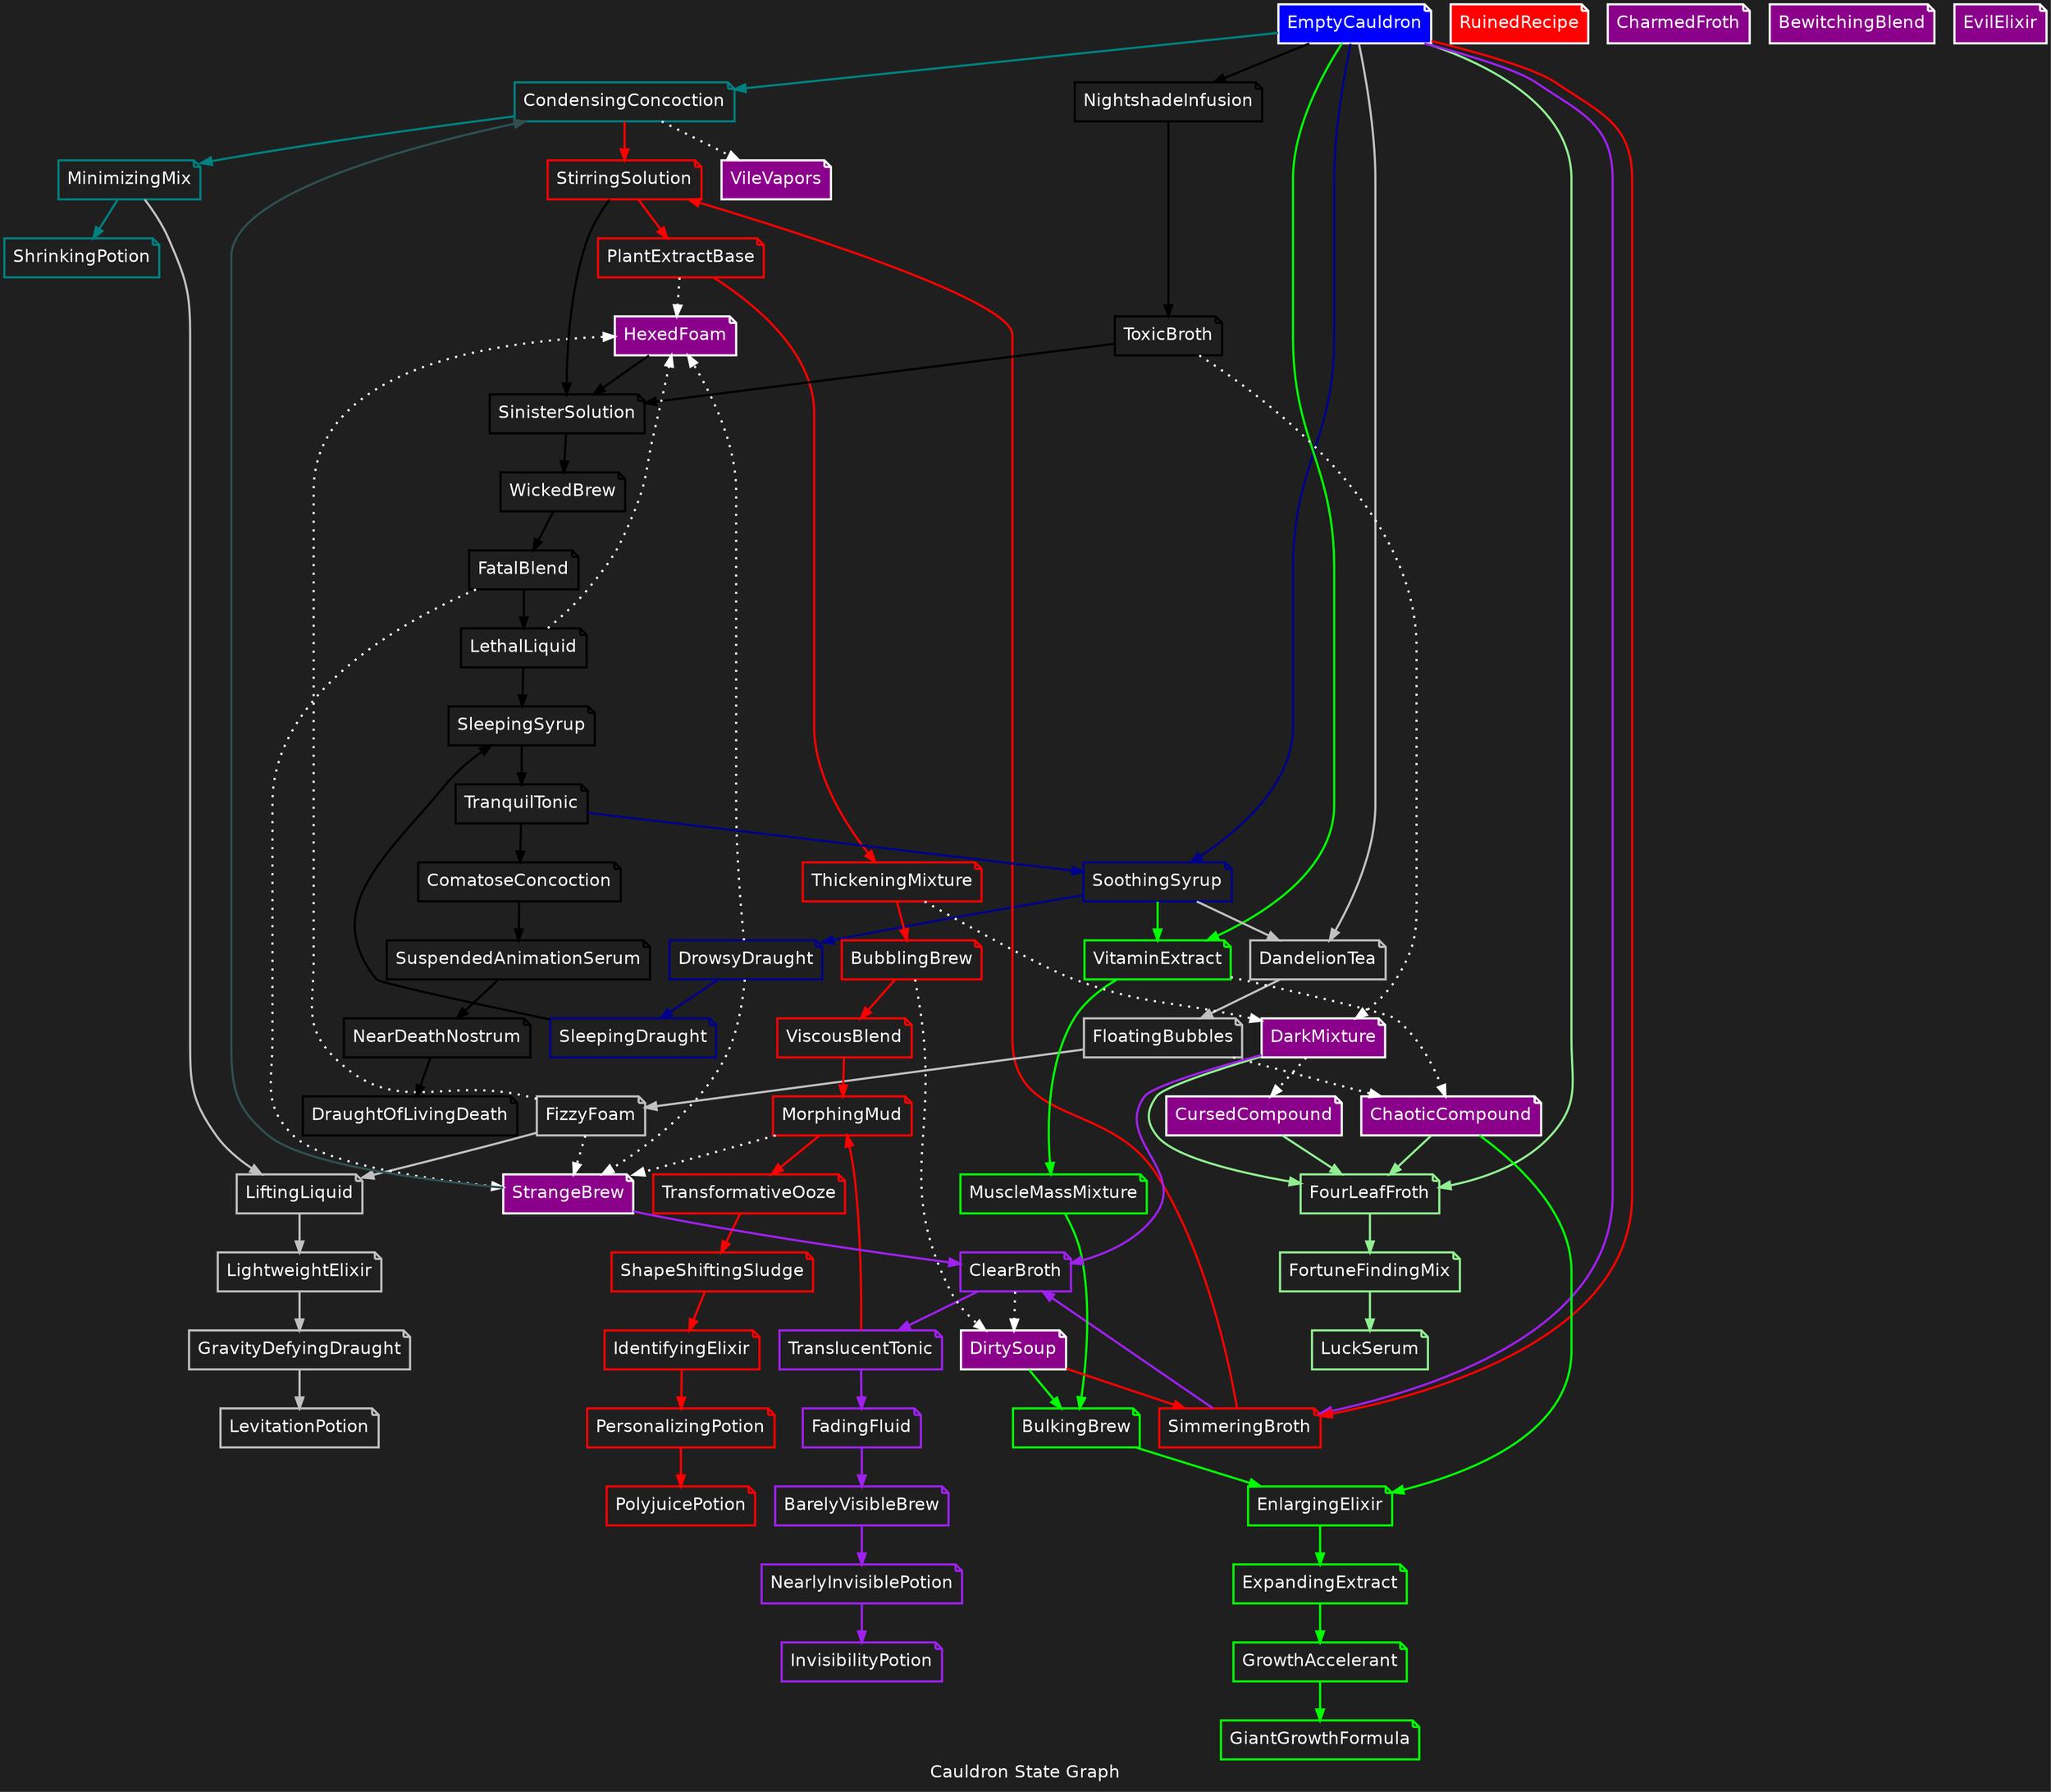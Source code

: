 digraph state_graph {
  // Define the styles
  graph [rankdir = TB; label = "Cauldron State Graph"; fontsize = 16; bgcolor = "#1F1F1F"; fontcolor = "#FFFFFF"; fontname = "Helvetica"; labelfontname = "Helvetica";];
  node [shape = note; fontsize = 16; fontname = "Helvetica"; labelfontname = "Helvetica"; fontcolor = "#FFFFFF"; color = "#FFFFFF"; penwidth = 2.0;];
  edge [fontsize = 16; fontname = "Helvetica"; labelfontname = "Helvetica"; fontcolor = "#FFFFFF"; color = "#FFFFFF"; penwidth = 2.0;];
  
  // -------------------- Materials --------------------
  
  /**
   * Materials
   * - Liquid
   *   - Water
   * - Solid
   *   - Metal
   *     - Iron
   *     - lightgreen
   *     - Silver
   *     - Copper
   *     - Fancy (Base for all other fancy metals if we want to add more)
   *   - Organic
   *     - Wood
   *       - Paper
   *     - Bone
   *     - Flesh
   *     - Leather
   *   - Natural
   *     - Stone
   *     - Dirt
   *     - Sand
   *     - Clay
   *     - Glass
   *     - Gemstones
   *     - Crystal
   *   - Plastic
   * - Gas
   * - Magic Power
   *   - Water Magic
   *   - Fire Magic
   *   - Earth Magic
   *   - Wind Magic
   */
  
  // -------------------- States --------------------
  // Start State
  EmptyCauldron [style = filled;fillcolor = blue;];
  
  // Intermediate States
  // StimulatingSolution [color = red;];
  // VibrantTonic [color = red;];
  
  FourLeafFroth [color = lightgreen;];
  FortuneFindingMix [color = lightgreen;];
  
  CondensingConcoction [color = teal;];
  MinimizingMix [color = teal;];
  
  SoothingSyrup [color = darkblue;];
  DrowsyDraught [color = darkblue;];
  
  // ClarifyingCompound [color = blue;];
  // HonestyElixir [color = blue;];
  
  SimmeringBroth [color = purple;];
  ClearBroth [color = purple;];
  TranslucentTonic [color = purple;];
  FadingFluid [color = purple;];
  BarelyVisibleBrew [color = purple;];
  NearlyInvisiblePotion [color = purple;];
  
  DandelionTea [color = grey;];
  FloatingBubbles [color = grey;];
  FizzyFoam [color = grey;];
  LiftingLiquid [color = grey;];
  LightweightElixir [color = grey;];
  GravityDefyingDraught [color = grey;];
  
  // ShimmeringSolution [color = lightblue;];
  // GlimmeringGlobs[color = lightblue;];
  // VaporizingVapors[color = lightblue;];
  // DisappearingDraught[color = lightblue;];
  // PhazingPotion[color = lightblue;];
  // CrossfadeConcoction[color = lightblue;];
  
  VitaminExtract [color = green;];
  MuscleMassMixture [color = green;];
  BulkingBrew [color = green;];
  EnlargingElixir [color = green;];
  ExpandingExtract [color = green;];
  GrowthAccelerant [color = green;];
  
  // SimmeringBroth [color = orange;];
  // BubblingBrimstone [color = orange;];
  // SearingAcidSolution [color = orange;];
  // FieryConcoction [color = orange;];
  // SmolderingPotion [color = orange;];
  // SmokeSpewingBrew [color = orange;];
  
  SimmeringBroth [color = red;];
  StirringSolution [color = red;];
  PlantExtractBase [color = red;];
  ThickeningMixture [color = red;];
  BubblingBrew [color = red;];
  ViscousBlend [color = red;];
  MorphingMud [color = red;];
  TransformativeOoze [color = red;];
  ShapeShiftingSludge [color = red;];
  IdentifyingElixir [color = red;];
  PersonalizingPotion [color = red;];
  
  NightshadeInfusion [color = black;];
  ToxicBroth [color = black;];
  SinisterSolution [color = black;];
  WickedBrew [color = black;];
  FatalBlend [color = black;];
  LethalLiquid [color = black;];
  SleepingSyrup [color = black;];
  TranquilTonic [color = black;];
  ComatoseConcoction [color = black;];
  SuspendedAnimationSerum [color = black;];
  NearDeathNostrum [color = black;];
  
  // End State
  // EnergyElixir [color = red;];
  LuckSerum [color = lightgreen;];
  ShrinkingPotion [color = teal;];
  SleepingDraught [color = darkblue;];
  // TruthSerum [color = blue;];
  InvisibilityPotion [color = purple;];
  LevitationPotion [color = grey;];
  // TeleportationTincture [color = lightblue;];
  GiantGrowthFormula [color = green;];
  // DragonsBreathBrew [color = orange;];
  PolyjuicePotion [color = red;];
  DraughtOfLivingDeath [color = black;];
  
  // Game Over
  RuinedRecipe [style = filled;fillcolor = red;];
  
  // Inter Recipe States
  DirtySoup [style = filled;fillcolor = darkmagenta;];
  StrangeBrew [style = filled;fillcolor = darkmagenta;];
  DarkMixture [style = filled;fillcolor = darkmagenta;];
  CursedCompound [style = filled;fillcolor = darkmagenta;];
  ChaoticCompound [style = filled;fillcolor = darkmagenta;];
  HexedFoam [style = filled;fillcolor = darkmagenta;];
  CharmedFroth [style = filled;fillcolor = darkmagenta;];
  BewitchingBlend [style = filled;fillcolor = darkmagenta;];
  EvilElixir [style = filled;fillcolor = darkmagenta;];
  VileVapors [style = filled;fillcolor = darkmagenta;];
  
  // -------------------- Potions --------------------
  // difficulty depends on the intended path length
  // length = 3 -> easy
  // length = 3-5 -> medium
  // length = 5+ -> hard
  
  // Energy Elixir
  // EmptyCauldron -> StimulatingSolution [color = red; label=""];
  // StimulatingSolution -> VibrantTonic [color = red; label=""];
  // VibrantTonic -> EnergyElixir [color = red; label=""];
  
  // Luck Serum
  EmptyCauldron -> FourLeafFroth [color = lightgreen; label = "";];
  FourLeafFroth -> FortuneFindingMix [color = lightgreen; label = "";];
  FortuneFindingMix -> LuckSerum [color = lightgreen; label = "";];
  
  // Shrinking Potion
  EmptyCauldron -> CondensingConcoction [color = teal; label = "";];
  CondensingConcoction -> MinimizingMix [color = teal; label = "";];
  MinimizingMix -> ShrinkingPotion [color = teal; label = "";];
  
  // Sleeping Draught
  EmptyCauldron -> SoothingSyrup [color = darkblue; label = "";];
  SoothingSyrup -> DrowsyDraught [color = darkblue; label = "";];
  DrowsyDraught -> SleepingDraught [color = darkblue; label = "";];
  
  // Truth Serum
  // EmptyCauldron -> ClarifyingCompound [color = blue; label=""];
  // ClarifyingCompound -> HonestyElixir [color = blue; label=""];
  // HonestyElixir -> TruthSerum [color = blue; label=""];
  
  // Invisibility Potion
  EmptyCauldron -> SimmeringBroth [color = purple; label = "";];
  SimmeringBroth -> ClearBroth [color = purple; label = "";];
  ClearBroth -> TranslucentTonic [color = purple; label = "";];
  TranslucentTonic -> FadingFluid [color = purple; label = "";];
  FadingFluid -> BarelyVisibleBrew [color = purple; label = "";];
  BarelyVisibleBrew -> NearlyInvisiblePotion [color = purple; label = "";];
  NearlyInvisiblePotion -> InvisibilityPotion [color = purple; label = "";];
  
  // Levitation Potion
  EmptyCauldron -> DandelionTea [color = gray; label = "";];
  DandelionTea -> FloatingBubbles [color = gray; label = "";];
  FloatingBubbles -> FizzyFoam [color = gray; label = "";];
  FizzyFoam -> LiftingLiquid [color = gray; label = "";];
  LiftingLiquid -> LightweightElixir [color = gray; label = "";];
  LightweightElixir -> GravityDefyingDraught [color = gray; label = "";];
  GravityDefyingDraught -> LevitationPotion [color = gray; label = "";];
  
  // Teleportation Tincture
  // EmptyCauldron -> ShimmeringSolution [color = lightblue; label=""];
  // ShimmeringSolution -> GlimmeringGlobs [color = lightblue; label=""];
  // GlimmeringGlobs -> VaporizingVapors [color = lightblue; label=""];
  // VaporizingVapors -> DisappearingDraught [color = lightblue; label=""];
  // DisappearingDraught -> PhazingPotion [color = lightblue; label=""];
  // PhazingPotion -> CrossfadeConcoction [color = lightblue; label=""];
  // CrossfadeConcoction -> TeleportationTincture [color = lightblue; label=""];
  
  // Giant's Growth Formula
  EmptyCauldron -> VitaminExtract [color = green; label = "";];
  VitaminExtract -> MuscleMassMixture [color = green; label = "";];
  MuscleMassMixture -> BulkingBrew [color = green; label = "";];
  BulkingBrew -> EnlargingElixir [color = green; label = "";];
  EnlargingElixir -> ExpandingExtract [color = green; label = "";];
  ExpandingExtract -> GrowthAccelerant [color = green; label = "";];
  GrowthAccelerant -> GiantGrowthFormula [color = green; label = "";];
  
  // Dragon's Breath Brew
  // EmptyCauldron -> SimmeringBroth [color = orange; label=""];
  // SimmeringBroth -> BubblingBrimstone [color = orange; label=""];
  // BubblingBrimstone -> SearingAcidSolution [color = orange; label=""];
  // SearingAcidSolution -> FieryConcoction [color = orange; label=""];
  // FieryConcoction -> SmolderingPotion [color = orange; label=""];
  // SmolderingPotion -> SmokeSpewingBrew [color = orange; label=""];
  // SmokeSpewingBrew -> DragonsBreathBrew [color = orange; label=""];
  
  // Polyjuice Potion
  EmptyCauldron -> SimmeringBroth [color = red; label = "";];
  SimmeringBroth -> StirringSolution [color = red; label = "";];
  StirringSolution -> PlantExtractBase [color = red; label = "";];
  PlantExtractBase -> ThickeningMixture [color = red; label = "";];
  ThickeningMixture -> BubblingBrew [color = red; label = "";];
  BubblingBrew -> ViscousBlend [color = red; label = "";];
  ViscousBlend -> MorphingMud [color = red; label = "";];
  MorphingMud -> TransformativeOoze [color = red; label = "";];
  TransformativeOoze -> ShapeShiftingSludge [color = red; label = "";];
  ShapeShiftingSludge -> IdentifyingElixir [color = red; label = "";];
  IdentifyingElixir -> PersonalizingPotion [color = red; label = "";];
  PersonalizingPotion -> PolyjuicePotion [color = red; label = "";];
  
  // Draught of Living Death
  EmptyCauldron -> NightshadeInfusion [color = black; label = "";];
  NightshadeInfusion -> ToxicBroth [color = black; label = "";];
  ToxicBroth -> SinisterSolution [color = black; label = "";];
  SinisterSolution -> WickedBrew [color = black; label = "";];
  WickedBrew -> FatalBlend [color = black; label = "";];
  FatalBlend -> LethalLiquid [color = black; label = "";];
  LethalLiquid -> SleepingSyrup [color = black; label = "";];
  SleepingSyrup -> TranquilTonic [color = black; label = "";];
  TranquilTonic -> ComatoseConcoction [color = black; label = "";];
  ComatoseConcoction -> SuspendedAnimationSerum [color = black; label = "";];
  SuspendedAnimationSerum -> NearDeathNostrum [color = black; label = "";];
  NearDeathNostrum -> DraughtOfLivingDeath [color = black; label = "";];
  
  // -------------------- Cross Recipe Connections --------------------
  
  SleepingDraught -> SleepingSyrup [color = black; label = "";];
  // has to be a big transition
  StirringSolution -> SinisterSolution [color = black; label = "";];
  TranslucentTonic -> MorphingMud [color = red; label = "";];
  SoothingSyrup -> VitaminExtract [color = green; label = "";];
  SoothingSyrup -> DandelionTea [color = gray; label = "";];
  DrowsyDraught -> StrangeBrew [style = dotted; label = "";];
  TranquilTonic -> SoothingSyrup [color = darkblue; label = "";];
  CondensingConcoction -> StirringSolution [color = red; label = "";];
  MinimizingMix -> LiftingLiquid [color = gray; label = "";];
  
  
  // -------------------- Inter Recipe States --------------------
  // Dirty Soup
  ClearBroth -> DirtySoup [style = dotted; label = "";];
  BubblingBrew -> DirtySoup [style = dotted; label = "";];
  DirtySoup -> SimmeringBroth [color = red; label = "";];
  DirtySoup -> BulkingBrew [color = green; label = "";];
  
  // Strange Brew
  FizzyFoam -> StrangeBrew [style = dotted; label = "";];
  FatalBlend -> StrangeBrew [style = dotted; label = "";];
  MorphingMud -> StrangeBrew [style = dotted; label = "";];
  StrangeBrew -> CondensingConcoction [color = darkslategrey; label = "";];
  StrangeBrew -> ClearBroth [color = purple; label = "";];
  
  // Dark Mixture
  ToxicBroth -> DarkMixture [style = dotted; label = "";];
  ThickeningMixture -> DarkMixture [style = dotted; label = "";];
  DarkMixture -> FourLeafFroth [color = lightgreen; label = "";];
  DarkMixture -> ClearBroth [color = purple; label = "";];
  
  // CursedCompound
  DarkMixture -> CursedCompound [style = dotted; label = "";];
  CursedCompound -> FourLeafFroth [color = lightgreen; label = "";];
  
  // ChaoticCompound
  VitaminExtract -> ChaoticCompound [style = dotted; label = "";];
  FloatingBubbles -> ChaoticCompound [style = dotted; label = "";];
  ChaoticCompound -> FourLeafFroth [color = lightgreen; label = "";];
  ChaoticCompound -> EnlargingElixir [color = green; label = "";];
  
  // Hexed Foam
  FizzyFoam -> HexedFoam [style = dotted; label = "";];
  PlantExtractBase -> HexedFoam [style = dotted; label = "";];
  LethalLiquid -> HexedFoam [style = dotted; label = "";];
  DrowsyDraught -> HexedFoam [style = dotted; label = "";];
  HexedFoam -> SinisterSolution [color = black; label = "";];
  
  // Vile Vapors
  CondensingConcoction -> VileVapors [style = dotted; label = "";];
}